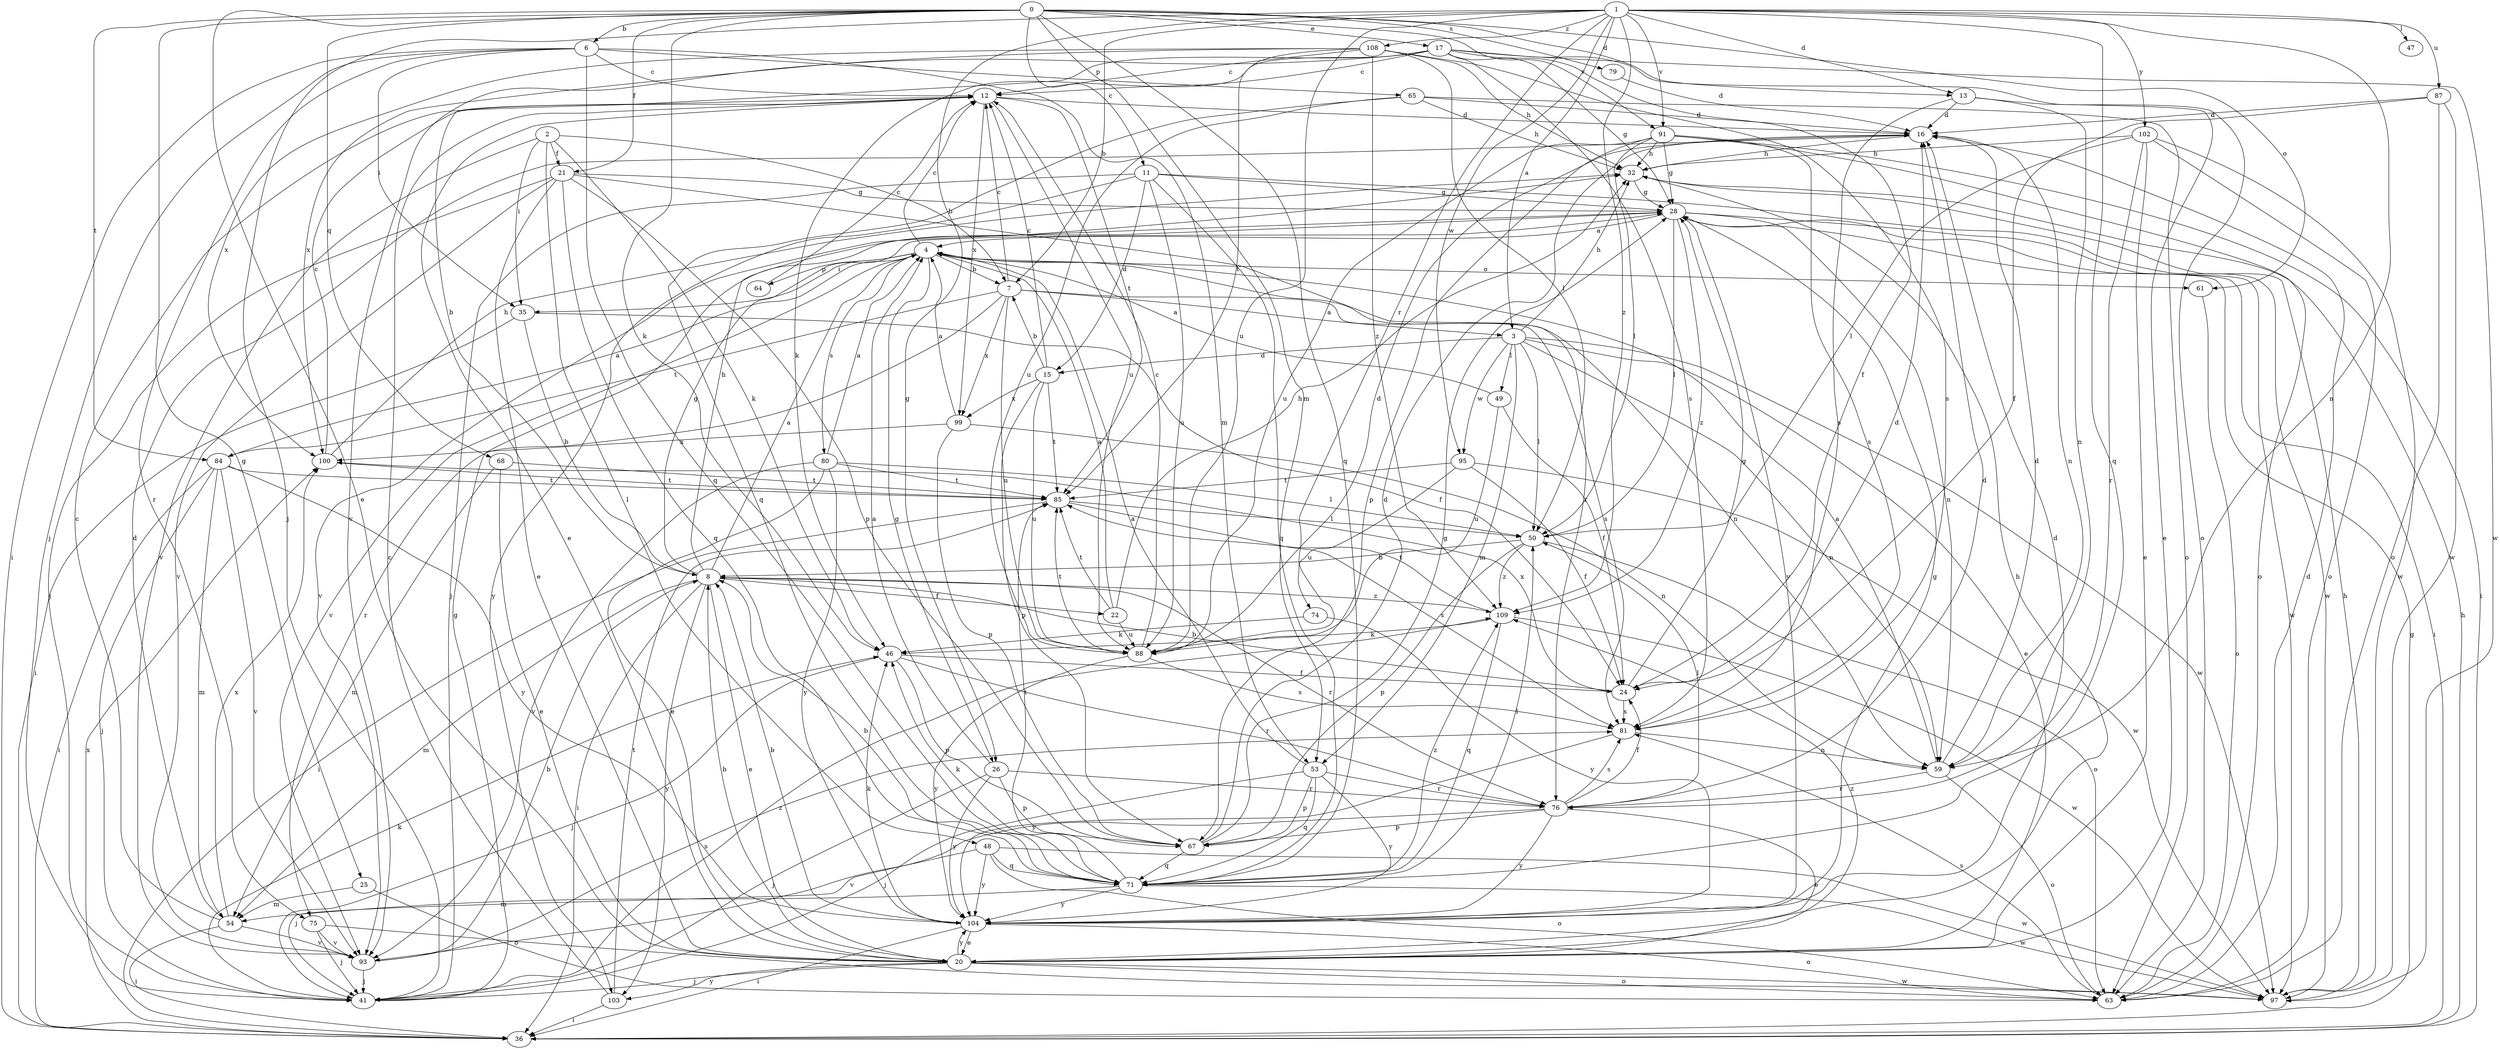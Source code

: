 strict digraph  {
0;
1;
2;
3;
4;
6;
7;
8;
11;
12;
13;
15;
16;
17;
20;
21;
22;
24;
25;
26;
28;
32;
35;
36;
41;
46;
47;
48;
49;
50;
53;
54;
59;
61;
63;
64;
65;
67;
68;
71;
74;
75;
76;
79;
80;
81;
84;
85;
87;
88;
91;
93;
95;
97;
99;
100;
102;
103;
104;
108;
109;
0 -> 6  [label=b];
0 -> 11  [label=c];
0 -> 13  [label=d];
0 -> 17  [label=e];
0 -> 20  [label=e];
0 -> 21  [label=f];
0 -> 25  [label=g];
0 -> 46  [label=k];
0 -> 53  [label=m];
0 -> 61  [label=o];
0 -> 68  [label=q];
0 -> 71  [label=q];
0 -> 79  [label=s];
0 -> 84  [label=t];
0 -> 91  [label=v];
1 -> 3  [label=a];
1 -> 7  [label=b];
1 -> 13  [label=d];
1 -> 26  [label=g];
1 -> 41  [label=j];
1 -> 47  [label=l];
1 -> 59  [label=n];
1 -> 71  [label=q];
1 -> 74  [label=r];
1 -> 87  [label=u];
1 -> 88  [label=u];
1 -> 91  [label=v];
1 -> 95  [label=w];
1 -> 102  [label=y];
1 -> 108  [label=z];
1 -> 109  [label=z];
2 -> 7  [label=b];
2 -> 21  [label=f];
2 -> 35  [label=i];
2 -> 46  [label=k];
2 -> 48  [label=l];
2 -> 93  [label=v];
3 -> 15  [label=d];
3 -> 20  [label=e];
3 -> 32  [label=h];
3 -> 49  [label=l];
3 -> 50  [label=l];
3 -> 53  [label=m];
3 -> 59  [label=n];
3 -> 95  [label=w];
3 -> 97  [label=w];
4 -> 7  [label=b];
4 -> 12  [label=c];
4 -> 26  [label=g];
4 -> 35  [label=i];
4 -> 59  [label=n];
4 -> 61  [label=o];
4 -> 64  [label=p];
4 -> 80  [label=s];
4 -> 93  [label=v];
6 -> 12  [label=c];
6 -> 35  [label=i];
6 -> 36  [label=i];
6 -> 41  [label=j];
6 -> 53  [label=m];
6 -> 65  [label=p];
6 -> 71  [label=q];
6 -> 75  [label=r];
7 -> 3  [label=a];
7 -> 12  [label=c];
7 -> 75  [label=r];
7 -> 81  [label=s];
7 -> 84  [label=t];
7 -> 88  [label=u];
7 -> 99  [label=x];
8 -> 4  [label=a];
8 -> 20  [label=e];
8 -> 22  [label=f];
8 -> 28  [label=g];
8 -> 32  [label=h];
8 -> 36  [label=i];
8 -> 54  [label=m];
8 -> 76  [label=r];
8 -> 103  [label=y];
8 -> 109  [label=z];
11 -> 15  [label=d];
11 -> 28  [label=g];
11 -> 41  [label=j];
11 -> 71  [label=q];
11 -> 88  [label=u];
11 -> 97  [label=w];
11 -> 103  [label=y];
12 -> 16  [label=d];
12 -> 20  [label=e];
12 -> 85  [label=t];
12 -> 88  [label=u];
12 -> 99  [label=x];
13 -> 16  [label=d];
13 -> 20  [label=e];
13 -> 59  [label=n];
13 -> 81  [label=s];
15 -> 7  [label=b];
15 -> 12  [label=c];
15 -> 67  [label=p];
15 -> 85  [label=t];
15 -> 88  [label=u];
15 -> 99  [label=x];
16 -> 32  [label=h];
16 -> 59  [label=n];
17 -> 8  [label=b];
17 -> 12  [label=c];
17 -> 24  [label=f];
17 -> 28  [label=g];
17 -> 46  [label=k];
17 -> 63  [label=o];
17 -> 81  [label=s];
17 -> 97  [label=w];
17 -> 100  [label=x];
20 -> 8  [label=b];
20 -> 32  [label=h];
20 -> 41  [label=j];
20 -> 63  [label=o];
20 -> 97  [label=w];
20 -> 103  [label=y];
20 -> 104  [label=y];
20 -> 109  [label=z];
21 -> 20  [label=e];
21 -> 28  [label=g];
21 -> 41  [label=j];
21 -> 67  [label=p];
21 -> 71  [label=q];
21 -> 76  [label=r];
21 -> 93  [label=v];
22 -> 4  [label=a];
22 -> 32  [label=h];
22 -> 85  [label=t];
22 -> 88  [label=u];
24 -> 8  [label=b];
24 -> 16  [label=d];
24 -> 28  [label=g];
24 -> 81  [label=s];
24 -> 100  [label=x];
25 -> 54  [label=m];
25 -> 63  [label=o];
26 -> 4  [label=a];
26 -> 41  [label=j];
26 -> 67  [label=p];
26 -> 76  [label=r];
26 -> 104  [label=y];
28 -> 4  [label=a];
28 -> 36  [label=i];
28 -> 50  [label=l];
28 -> 59  [label=n];
28 -> 93  [label=v];
28 -> 97  [label=w];
28 -> 104  [label=y];
28 -> 109  [label=z];
32 -> 28  [label=g];
35 -> 8  [label=b];
35 -> 24  [label=f];
35 -> 36  [label=i];
36 -> 28  [label=g];
36 -> 32  [label=h];
36 -> 100  [label=x];
41 -> 28  [label=g];
41 -> 46  [label=k];
41 -> 109  [label=z];
46 -> 24  [label=f];
46 -> 41  [label=j];
46 -> 67  [label=p];
46 -> 76  [label=r];
48 -> 41  [label=j];
48 -> 63  [label=o];
48 -> 71  [label=q];
48 -> 97  [label=w];
48 -> 104  [label=y];
49 -> 4  [label=a];
49 -> 24  [label=f];
49 -> 88  [label=u];
50 -> 8  [label=b];
50 -> 63  [label=o];
50 -> 67  [label=p];
50 -> 109  [label=z];
53 -> 4  [label=a];
53 -> 41  [label=j];
53 -> 67  [label=p];
53 -> 71  [label=q];
53 -> 76  [label=r];
53 -> 104  [label=y];
54 -> 12  [label=c];
54 -> 16  [label=d];
54 -> 36  [label=i];
54 -> 93  [label=v];
54 -> 100  [label=x];
59 -> 4  [label=a];
59 -> 16  [label=d];
59 -> 63  [label=o];
59 -> 76  [label=r];
61 -> 63  [label=o];
63 -> 16  [label=d];
63 -> 81  [label=s];
64 -> 12  [label=c];
65 -> 16  [label=d];
65 -> 32  [label=h];
65 -> 63  [label=o];
65 -> 71  [label=q];
65 -> 88  [label=u];
67 -> 16  [label=d];
67 -> 28  [label=g];
67 -> 71  [label=q];
68 -> 20  [label=e];
68 -> 54  [label=m];
68 -> 85  [label=t];
71 -> 8  [label=b];
71 -> 46  [label=k];
71 -> 50  [label=l];
71 -> 54  [label=m];
71 -> 85  [label=t];
71 -> 97  [label=w];
71 -> 104  [label=y];
71 -> 109  [label=z];
74 -> 46  [label=k];
74 -> 104  [label=y];
75 -> 41  [label=j];
75 -> 93  [label=v];
75 -> 97  [label=w];
76 -> 16  [label=d];
76 -> 20  [label=e];
76 -> 24  [label=f];
76 -> 50  [label=l];
76 -> 67  [label=p];
76 -> 81  [label=s];
76 -> 93  [label=v];
76 -> 104  [label=y];
79 -> 16  [label=d];
80 -> 4  [label=a];
80 -> 20  [label=e];
80 -> 50  [label=l];
80 -> 85  [label=t];
80 -> 93  [label=v];
80 -> 104  [label=y];
81 -> 59  [label=n];
81 -> 104  [label=y];
84 -> 4  [label=a];
84 -> 36  [label=i];
84 -> 41  [label=j];
84 -> 54  [label=m];
84 -> 85  [label=t];
84 -> 93  [label=v];
84 -> 104  [label=y];
85 -> 36  [label=i];
85 -> 50  [label=l];
85 -> 81  [label=s];
87 -> 16  [label=d];
87 -> 24  [label=f];
87 -> 63  [label=o];
87 -> 97  [label=w];
88 -> 12  [label=c];
88 -> 16  [label=d];
88 -> 81  [label=s];
88 -> 85  [label=t];
88 -> 104  [label=y];
91 -> 28  [label=g];
91 -> 32  [label=h];
91 -> 36  [label=i];
91 -> 50  [label=l];
91 -> 63  [label=o];
91 -> 67  [label=p];
91 -> 81  [label=s];
91 -> 88  [label=u];
93 -> 8  [label=b];
93 -> 41  [label=j];
93 -> 81  [label=s];
95 -> 24  [label=f];
95 -> 85  [label=t];
95 -> 88  [label=u];
95 -> 97  [label=w];
97 -> 32  [label=h];
99 -> 4  [label=a];
99 -> 59  [label=n];
99 -> 67  [label=p];
99 -> 100  [label=x];
100 -> 12  [label=c];
100 -> 32  [label=h];
100 -> 85  [label=t];
102 -> 20  [label=e];
102 -> 32  [label=h];
102 -> 50  [label=l];
102 -> 63  [label=o];
102 -> 76  [label=r];
102 -> 97  [label=w];
103 -> 12  [label=c];
103 -> 36  [label=i];
103 -> 85  [label=t];
104 -> 8  [label=b];
104 -> 16  [label=d];
104 -> 20  [label=e];
104 -> 28  [label=g];
104 -> 36  [label=i];
104 -> 46  [label=k];
104 -> 63  [label=o];
108 -> 12  [label=c];
108 -> 32  [label=h];
108 -> 50  [label=l];
108 -> 81  [label=s];
108 -> 85  [label=t];
108 -> 93  [label=v];
108 -> 100  [label=x];
108 -> 109  [label=z];
109 -> 46  [label=k];
109 -> 71  [label=q];
109 -> 85  [label=t];
109 -> 97  [label=w];
}
